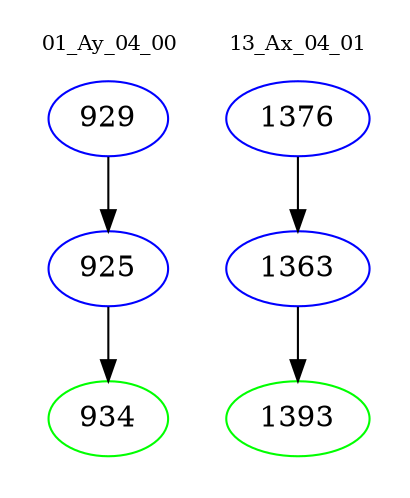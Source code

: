 digraph{
subgraph cluster_0 {
color = white
label = "01_Ay_04_00";
fontsize=10;
T0_929 [label="929", color="blue"]
T0_929 -> T0_925 [color="black"]
T0_925 [label="925", color="blue"]
T0_925 -> T0_934 [color="black"]
T0_934 [label="934", color="green"]
}
subgraph cluster_1 {
color = white
label = "13_Ax_04_01";
fontsize=10;
T1_1376 [label="1376", color="blue"]
T1_1376 -> T1_1363 [color="black"]
T1_1363 [label="1363", color="blue"]
T1_1363 -> T1_1393 [color="black"]
T1_1393 [label="1393", color="green"]
}
}
